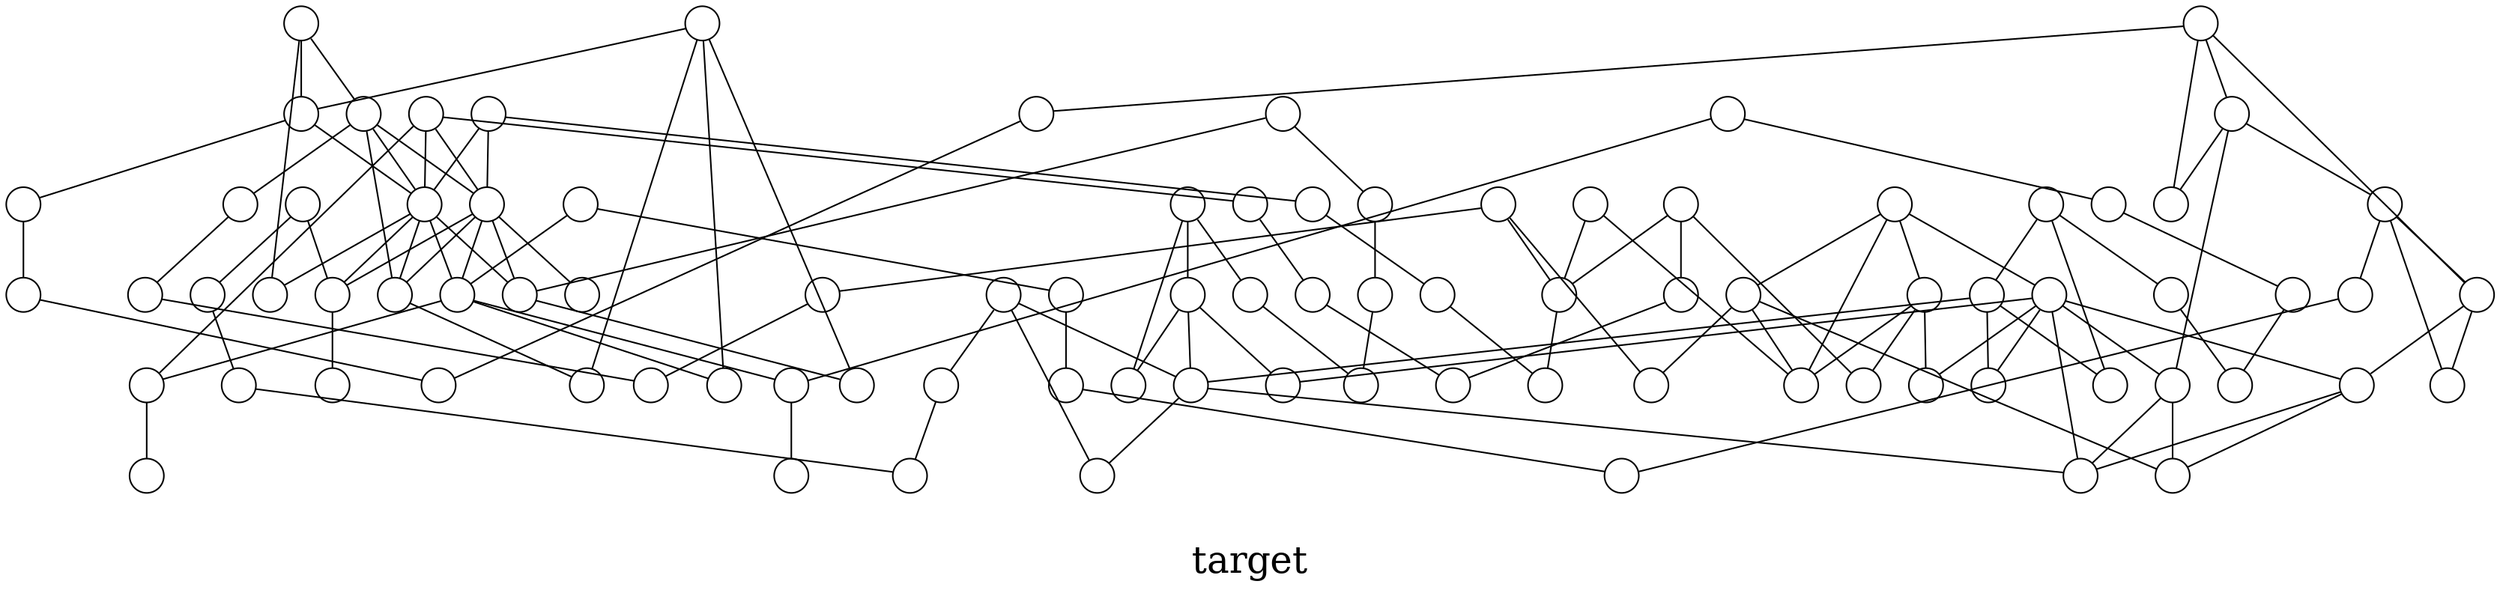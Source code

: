 /*****
target
*****/

graph G {
  graph [splines=false overlap=false]
  node  [shape=ellipse, width=0.3, height=0.3, label=""]
  6 ;
  1 ;
  49 ;
  57 ;
  73 ;
  27 ;
  2 ;
  32 ;
  40 ;
  29 ;
  3 ;
  31 ;
  20 ;
  4 ;
  23 ;
  34 ;
  5 ;
  18 ;
  41 ;
  35 ;
  8 ;
  7 ;
  11 ;
  37 ;
  39 ;
  10 ;
  42 ;
  43 ;
  9 ;
  48 ;
  45 ;
  47 ;
  50 ;
  51 ;
  12 ;
  56 ;
  14 ;
  13 ;
  53 ;
  55 ;
  26 ;
  58 ;
  59 ;
  15 ;
  64 ;
  17 ;
  16 ;
  61 ;
  63 ;
  66 ;
  67 ;
  72 ;
  19 ;
  69 ;
  71 ;
  74 ;
  21 ;
  75 ;
  80 ;
  22 ;
  77 ;
  79 ;
  82 ;
  83 ;
  24 ;
  88 ;
  25 ;
  85 ;
  87 ;
  90 ;
  28 ;
  30 ;
  33 ;
  36 ;
  38 ;
  44 ;
  46 ;
  52 ;
  54 ;
  60 ;
  62 ;
  65 ;
  68 ;
  70 ;
  76 ;
  78 ;
  81 ;
  84 ;
  86 ;
  89 ;
  6 -- 35;
  6 -- 40;
  1 -- 6;
  1 -- 49;
  1 -- 57;
  1 -- 73;
  27 -- 28;
  2 -- 27;
  2 -- 32;
  2 -- 40;
  32 -- 33;
  32 -- 48;
  32 -- 56;
  32 -- 72;
  32 -- 88;
  40 -- 41;
  40 -- 48;
  40 -- 56;
  40 -- 72;
  40 -- 88;
  29 -- 30;
  3 -- 29;
  3 -- 31;
  20 -- 31;
  20 -- 71;
  20 -- 74;
  4 -- 20;
  4 -- 23;
  4 -- 31;
  4 -- 34;
  23 -- 31;
  23 -- 79;
  23 -- 82;
  34 -- 42;
  34 -- 50;
  34 -- 58;
  34 -- 66;
  34 -- 82;
  34 -- 90;
  5 -- 6;
  5 -- 18;
  5 -- 41;
  18 -- 32;
  18 -- 40;
  18 -- 67;
  18 -- 72;
  35 -- 36;
  8 -- 10;
  8 -- 39;
  8 -- 42;
  7 -- 8;
  7 -- 11;
  7 -- 37;
  7 -- 39;
  11 -- 47;
  11 -- 50;
  37 -- 38;
  10 -- 11;
  10 -- 45;
  10 -- 47;
  42 -- 74;
  42 -- 90;
  43 -- 44;
  9 -- 43;
  9 -- 48;
  48 -- 49;
  48 -- 64;
  48 -- 80;
  45 -- 46;
  50 -- 74;
  50 -- 90;
  51 -- 52;
  12 -- 51;
  12 -- 56;
  56 -- 57;
  14 -- 26;
  14 -- 55;
  14 -- 58;
  13 -- 14;
  13 -- 53;
  13 -- 55;
  53 -- 54;
  26 -- 87;
  26 -- 90;
  59 -- 60;
  15 -- 59;
  15 -- 64;
  64 -- 65;
  17 -- 26;
  17 -- 63;
  17 -- 66;
  16 -- 17;
  16 -- 61;
  16 -- 63;
  61 -- 62;
  67 -- 68;
  72 -- 73;
  19 -- 29;
  19 -- 69;
  19 -- 71;
  69 -- 70;
  21 -- 32;
  21 -- 40;
  21 -- 75;
  21 -- 80;
  75 -- 76;
  80 -- 81;
  22 -- 29;
  22 -- 77;
  22 -- 79;
  77 -- 78;
  83 -- 84;
  24 -- 83;
  24 -- 88;
  88 -- 89;
  25 -- 26;
  25 -- 85;
  25 -- 87;
  85 -- 86;
  28 -- 30;
  36 -- 38;
  44 -- 46;
  52 -- 54;
  60 -- 62;
  68 -- 70;
  76 -- 78;
  84 -- 86;
  label = "\ntarget\n";  fontsize=24;
}
